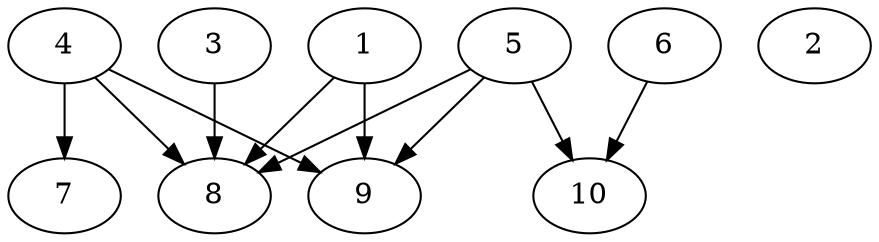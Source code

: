// DAG automatically generated by daggen at Thu Oct  3 13:58:05 2019
// ./daggen --dot -n 10 --ccr 0.3 --fat 0.9 --regular 0.9 --density 0.7 --mindata 5242880 --maxdata 52428800 
digraph G {
  1 [size="57958400", alpha="0.16", expect_size="17387520"] 
  1 -> 8 [size ="17387520"]
  1 -> 9 [size ="17387520"]
  2 [size="126750720", alpha="0.17", expect_size="38025216"] 
  3 [size="111561387", alpha="0.15", expect_size="33468416"] 
  3 -> 8 [size ="33468416"]
  4 [size="108332373", alpha="0.02", expect_size="32499712"] 
  4 -> 7 [size ="32499712"]
  4 -> 8 [size ="32499712"]
  4 -> 9 [size ="32499712"]
  5 [size="124579840", alpha="0.05", expect_size="37373952"] 
  5 -> 8 [size ="37373952"]
  5 -> 9 [size ="37373952"]
  5 -> 10 [size ="37373952"]
  6 [size="119709013", alpha="0.04", expect_size="35912704"] 
  6 -> 10 [size ="35912704"]
  7 [size="135939413", alpha="0.17", expect_size="40781824"] 
  8 [size="23978667", alpha="0.02", expect_size="7193600"] 
  9 [size="120920747", alpha="0.03", expect_size="36276224"] 
  10 [size="138499413", alpha="0.08", expect_size="41549824"] 
}
